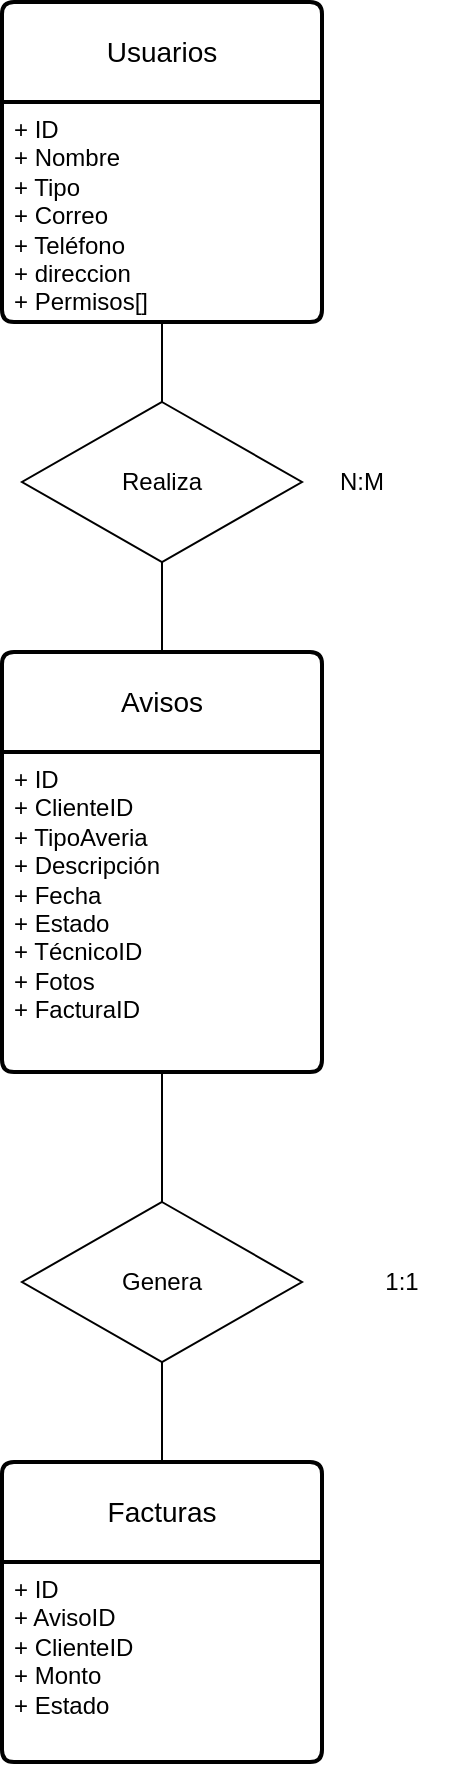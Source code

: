 <mxfile version="26.1.1">
  <diagram id="4Dw2A-4Jh7zT0zDXlBFR" name="Página-1">
    <mxGraphModel dx="1687" dy="908" grid="1" gridSize="10" guides="1" tooltips="1" connect="1" arrows="1" fold="1" page="1" pageScale="1" pageWidth="827" pageHeight="1169" math="0" shadow="0">
      <root>
        <mxCell id="0" />
        <mxCell id="1" parent="0" />
        <mxCell id="pVh03NvdmpSE5w7XpSo6-1" value="Usuarios" style="swimlane;childLayout=stackLayout;horizontal=1;startSize=50;horizontalStack=0;rounded=1;fontSize=14;fontStyle=0;strokeWidth=2;resizeParent=0;resizeLast=1;shadow=0;dashed=0;align=center;arcSize=4;whiteSpace=wrap;html=1;" vertex="1" parent="1">
          <mxGeometry x="140" y="50" width="160" height="160" as="geometry" />
        </mxCell>
        <mxCell id="pVh03NvdmpSE5w7XpSo6-2" value="+ ID&lt;div&gt;+ Nombre&lt;/div&gt;&lt;div&gt;+ Tipo&lt;/div&gt;&lt;div&gt;+ Correo&lt;/div&gt;&lt;div&gt;+ Teléfono&lt;/div&gt;&lt;div&gt;+ direccion&lt;/div&gt;&lt;div&gt;+ Permisos[]&lt;/div&gt;" style="align=left;strokeColor=none;fillColor=none;spacingLeft=4;spacingRight=4;fontSize=12;verticalAlign=top;resizable=0;rotatable=0;part=1;html=1;whiteSpace=wrap;" vertex="1" parent="pVh03NvdmpSE5w7XpSo6-1">
          <mxGeometry y="50" width="160" height="110" as="geometry" />
        </mxCell>
        <mxCell id="pVh03NvdmpSE5w7XpSo6-3" value="Avisos" style="swimlane;childLayout=stackLayout;horizontal=1;startSize=50;horizontalStack=0;rounded=1;fontSize=14;fontStyle=0;strokeWidth=2;resizeParent=0;resizeLast=1;shadow=0;dashed=0;align=center;arcSize=4;whiteSpace=wrap;html=1;" vertex="1" parent="1">
          <mxGeometry x="140" y="375" width="160" height="210" as="geometry" />
        </mxCell>
        <mxCell id="pVh03NvdmpSE5w7XpSo6-4" value="+ ID&lt;div&gt;+ ClienteID&lt;/div&gt;&lt;div&gt;+ TipoAveria&lt;/div&gt;&lt;div&gt;+ Descripción&lt;/div&gt;&lt;div&gt;+ Fecha&lt;/div&gt;&lt;div&gt;+ Estado&lt;/div&gt;&lt;div&gt;+ TécnicoID&lt;/div&gt;&lt;div&gt;+ Fotos&lt;/div&gt;&lt;div&gt;+ FacturaID&lt;/div&gt;" style="align=left;strokeColor=none;fillColor=none;spacingLeft=4;spacingRight=4;fontSize=12;verticalAlign=top;resizable=0;rotatable=0;part=1;html=1;whiteSpace=wrap;" vertex="1" parent="pVh03NvdmpSE5w7XpSo6-3">
          <mxGeometry y="50" width="160" height="160" as="geometry" />
        </mxCell>
        <mxCell id="pVh03NvdmpSE5w7XpSo6-6" value="1:1" style="text;html=1;align=center;verticalAlign=middle;whiteSpace=wrap;rounded=0;" vertex="1" parent="1">
          <mxGeometry x="310" y="675" width="60" height="30" as="geometry" />
        </mxCell>
        <mxCell id="pVh03NvdmpSE5w7XpSo6-7" value="Facturas" style="swimlane;childLayout=stackLayout;horizontal=1;startSize=50;horizontalStack=0;rounded=1;fontSize=14;fontStyle=0;strokeWidth=2;resizeParent=0;resizeLast=1;shadow=0;dashed=0;align=center;arcSize=4;whiteSpace=wrap;html=1;" vertex="1" parent="1">
          <mxGeometry x="140" y="780" width="160" height="150" as="geometry" />
        </mxCell>
        <mxCell id="pVh03NvdmpSE5w7XpSo6-8" value="+ ID&lt;div&gt;+ AvisoID&lt;/div&gt;&lt;div&gt;+ ClienteID&lt;/div&gt;&lt;div&gt;+ Monto&lt;/div&gt;&lt;div&gt;+ Estado&lt;/div&gt;" style="align=left;strokeColor=none;fillColor=none;spacingLeft=4;spacingRight=4;fontSize=12;verticalAlign=top;resizable=0;rotatable=0;part=1;html=1;whiteSpace=wrap;" vertex="1" parent="pVh03NvdmpSE5w7XpSo6-7">
          <mxGeometry y="50" width="160" height="100" as="geometry" />
        </mxCell>
        <mxCell id="pVh03NvdmpSE5w7XpSo6-9" value="Realiza" style="rhombus;whiteSpace=wrap;html=1;rotation=0;" vertex="1" parent="1">
          <mxGeometry x="150" y="250" width="140" height="80" as="geometry" />
        </mxCell>
        <mxCell id="pVh03NvdmpSE5w7XpSo6-12" value="" style="endArrow=none;html=1;rounded=0;entryX=0.5;entryY=1;entryDx=0;entryDy=0;exitX=0.5;exitY=0;exitDx=0;exitDy=0;" edge="1" parent="1" source="pVh03NvdmpSE5w7XpSo6-9" target="pVh03NvdmpSE5w7XpSo6-2">
          <mxGeometry width="50" height="50" relative="1" as="geometry">
            <mxPoint x="390" y="520" as="sourcePoint" />
            <mxPoint x="440" y="470" as="targetPoint" />
          </mxGeometry>
        </mxCell>
        <mxCell id="pVh03NvdmpSE5w7XpSo6-13" value="" style="endArrow=none;html=1;rounded=0;entryX=0.5;entryY=1;entryDx=0;entryDy=0;exitX=0.5;exitY=0;exitDx=0;exitDy=0;" edge="1" parent="1" source="pVh03NvdmpSE5w7XpSo6-3" target="pVh03NvdmpSE5w7XpSo6-9">
          <mxGeometry width="50" height="50" relative="1" as="geometry">
            <mxPoint x="390" y="520" as="sourcePoint" />
            <mxPoint x="440" y="470" as="targetPoint" />
          </mxGeometry>
        </mxCell>
        <mxCell id="pVh03NvdmpSE5w7XpSo6-14" value="Genera" style="rhombus;whiteSpace=wrap;html=1;rotation=0;" vertex="1" parent="1">
          <mxGeometry x="150" y="650" width="140" height="80" as="geometry" />
        </mxCell>
        <mxCell id="pVh03NvdmpSE5w7XpSo6-15" value="" style="endArrow=none;html=1;rounded=0;exitX=0.5;exitY=1;exitDx=0;exitDy=0;entryX=0.5;entryY=0;entryDx=0;entryDy=0;" edge="1" parent="1" source="pVh03NvdmpSE5w7XpSo6-4" target="pVh03NvdmpSE5w7XpSo6-14">
          <mxGeometry width="50" height="50" relative="1" as="geometry">
            <mxPoint x="390" y="620" as="sourcePoint" />
            <mxPoint x="440" y="570" as="targetPoint" />
          </mxGeometry>
        </mxCell>
        <mxCell id="pVh03NvdmpSE5w7XpSo6-16" value="" style="endArrow=none;html=1;rounded=0;entryX=0.5;entryY=0;entryDx=0;entryDy=0;exitX=0.5;exitY=1;exitDx=0;exitDy=0;" edge="1" parent="1" source="pVh03NvdmpSE5w7XpSo6-14" target="pVh03NvdmpSE5w7XpSo6-7">
          <mxGeometry width="50" height="50" relative="1" as="geometry">
            <mxPoint x="220" y="740" as="sourcePoint" />
            <mxPoint x="440" y="570" as="targetPoint" />
          </mxGeometry>
        </mxCell>
        <mxCell id="pVh03NvdmpSE5w7XpSo6-17" value="N:M" style="text;html=1;align=center;verticalAlign=middle;whiteSpace=wrap;rounded=0;" vertex="1" parent="1">
          <mxGeometry x="290" y="275" width="60" height="30" as="geometry" />
        </mxCell>
      </root>
    </mxGraphModel>
  </diagram>
</mxfile>
